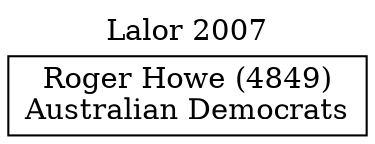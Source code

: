 // House preference flow
digraph "Roger Howe (4849)_Lalor_2007" {
	graph [label="Lalor 2007" labelloc=t mclimit=10]
	node [shape=box]
	"Roger Howe (4849)" [label="Roger Howe (4849)
Australian Democrats"]
}
